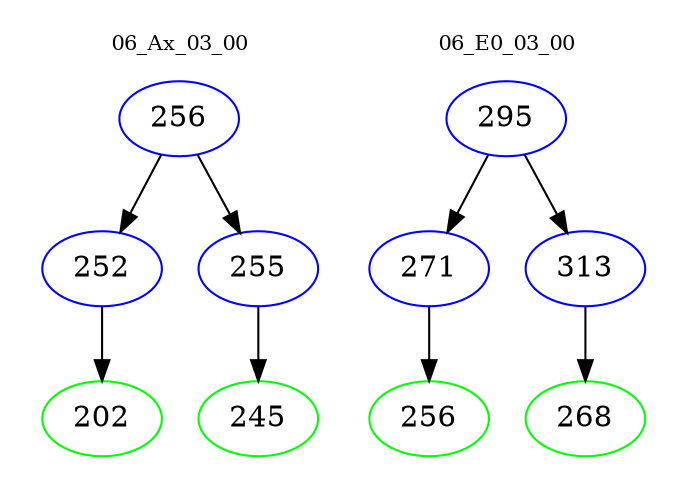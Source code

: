 digraph{
subgraph cluster_0 {
color = white
label = "06_Ax_03_00";
fontsize=10;
T0_256 [label="256", color="blue"]
T0_256 -> T0_252 [color="black"]
T0_252 [label="252", color="blue"]
T0_252 -> T0_202 [color="black"]
T0_202 [label="202", color="green"]
T0_256 -> T0_255 [color="black"]
T0_255 [label="255", color="blue"]
T0_255 -> T0_245 [color="black"]
T0_245 [label="245", color="green"]
}
subgraph cluster_1 {
color = white
label = "06_E0_03_00";
fontsize=10;
T1_295 [label="295", color="blue"]
T1_295 -> T1_271 [color="black"]
T1_271 [label="271", color="blue"]
T1_271 -> T1_256 [color="black"]
T1_256 [label="256", color="green"]
T1_295 -> T1_313 [color="black"]
T1_313 [label="313", color="blue"]
T1_313 -> T1_268 [color="black"]
T1_268 [label="268", color="green"]
}
}
